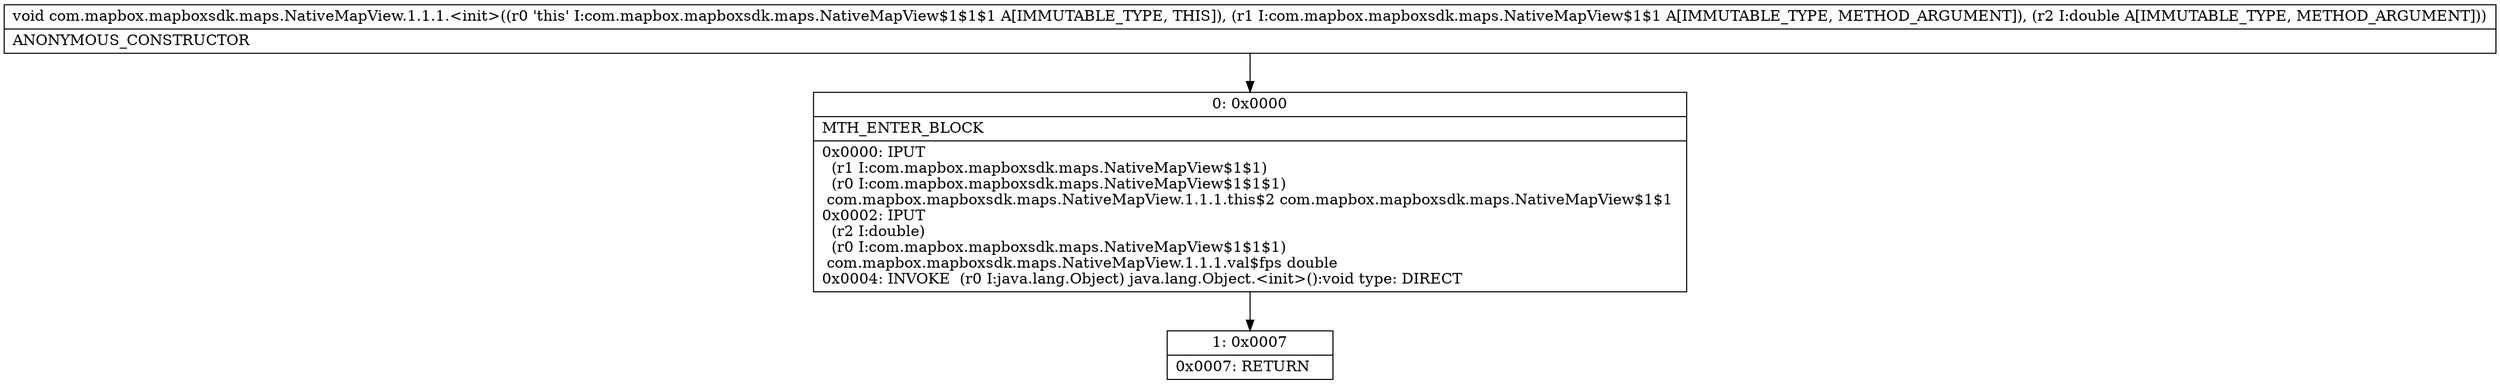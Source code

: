 digraph "CFG forcom.mapbox.mapboxsdk.maps.NativeMapView.1.1.1.\<init\>(Lcom\/mapbox\/mapboxsdk\/maps\/NativeMapView$1$1;D)V" {
Node_0 [shape=record,label="{0\:\ 0x0000|MTH_ENTER_BLOCK\l|0x0000: IPUT  \l  (r1 I:com.mapbox.mapboxsdk.maps.NativeMapView$1$1)\l  (r0 I:com.mapbox.mapboxsdk.maps.NativeMapView$1$1$1)\l com.mapbox.mapboxsdk.maps.NativeMapView.1.1.1.this$2 com.mapbox.mapboxsdk.maps.NativeMapView$1$1 \l0x0002: IPUT  \l  (r2 I:double)\l  (r0 I:com.mapbox.mapboxsdk.maps.NativeMapView$1$1$1)\l com.mapbox.mapboxsdk.maps.NativeMapView.1.1.1.val$fps double \l0x0004: INVOKE  (r0 I:java.lang.Object) java.lang.Object.\<init\>():void type: DIRECT \l}"];
Node_1 [shape=record,label="{1\:\ 0x0007|0x0007: RETURN   \l}"];
MethodNode[shape=record,label="{void com.mapbox.mapboxsdk.maps.NativeMapView.1.1.1.\<init\>((r0 'this' I:com.mapbox.mapboxsdk.maps.NativeMapView$1$1$1 A[IMMUTABLE_TYPE, THIS]), (r1 I:com.mapbox.mapboxsdk.maps.NativeMapView$1$1 A[IMMUTABLE_TYPE, METHOD_ARGUMENT]), (r2 I:double A[IMMUTABLE_TYPE, METHOD_ARGUMENT]))  | ANONYMOUS_CONSTRUCTOR\l}"];
MethodNode -> Node_0;
Node_0 -> Node_1;
}

